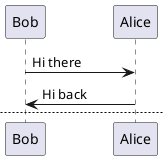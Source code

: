 @startuml

Bob -> Alice : Hi there
Bob <- Alice : Hi back

newpage

Bob -> Alice : Hi there again
Bob <- Alice : Hi back again

@enduml
